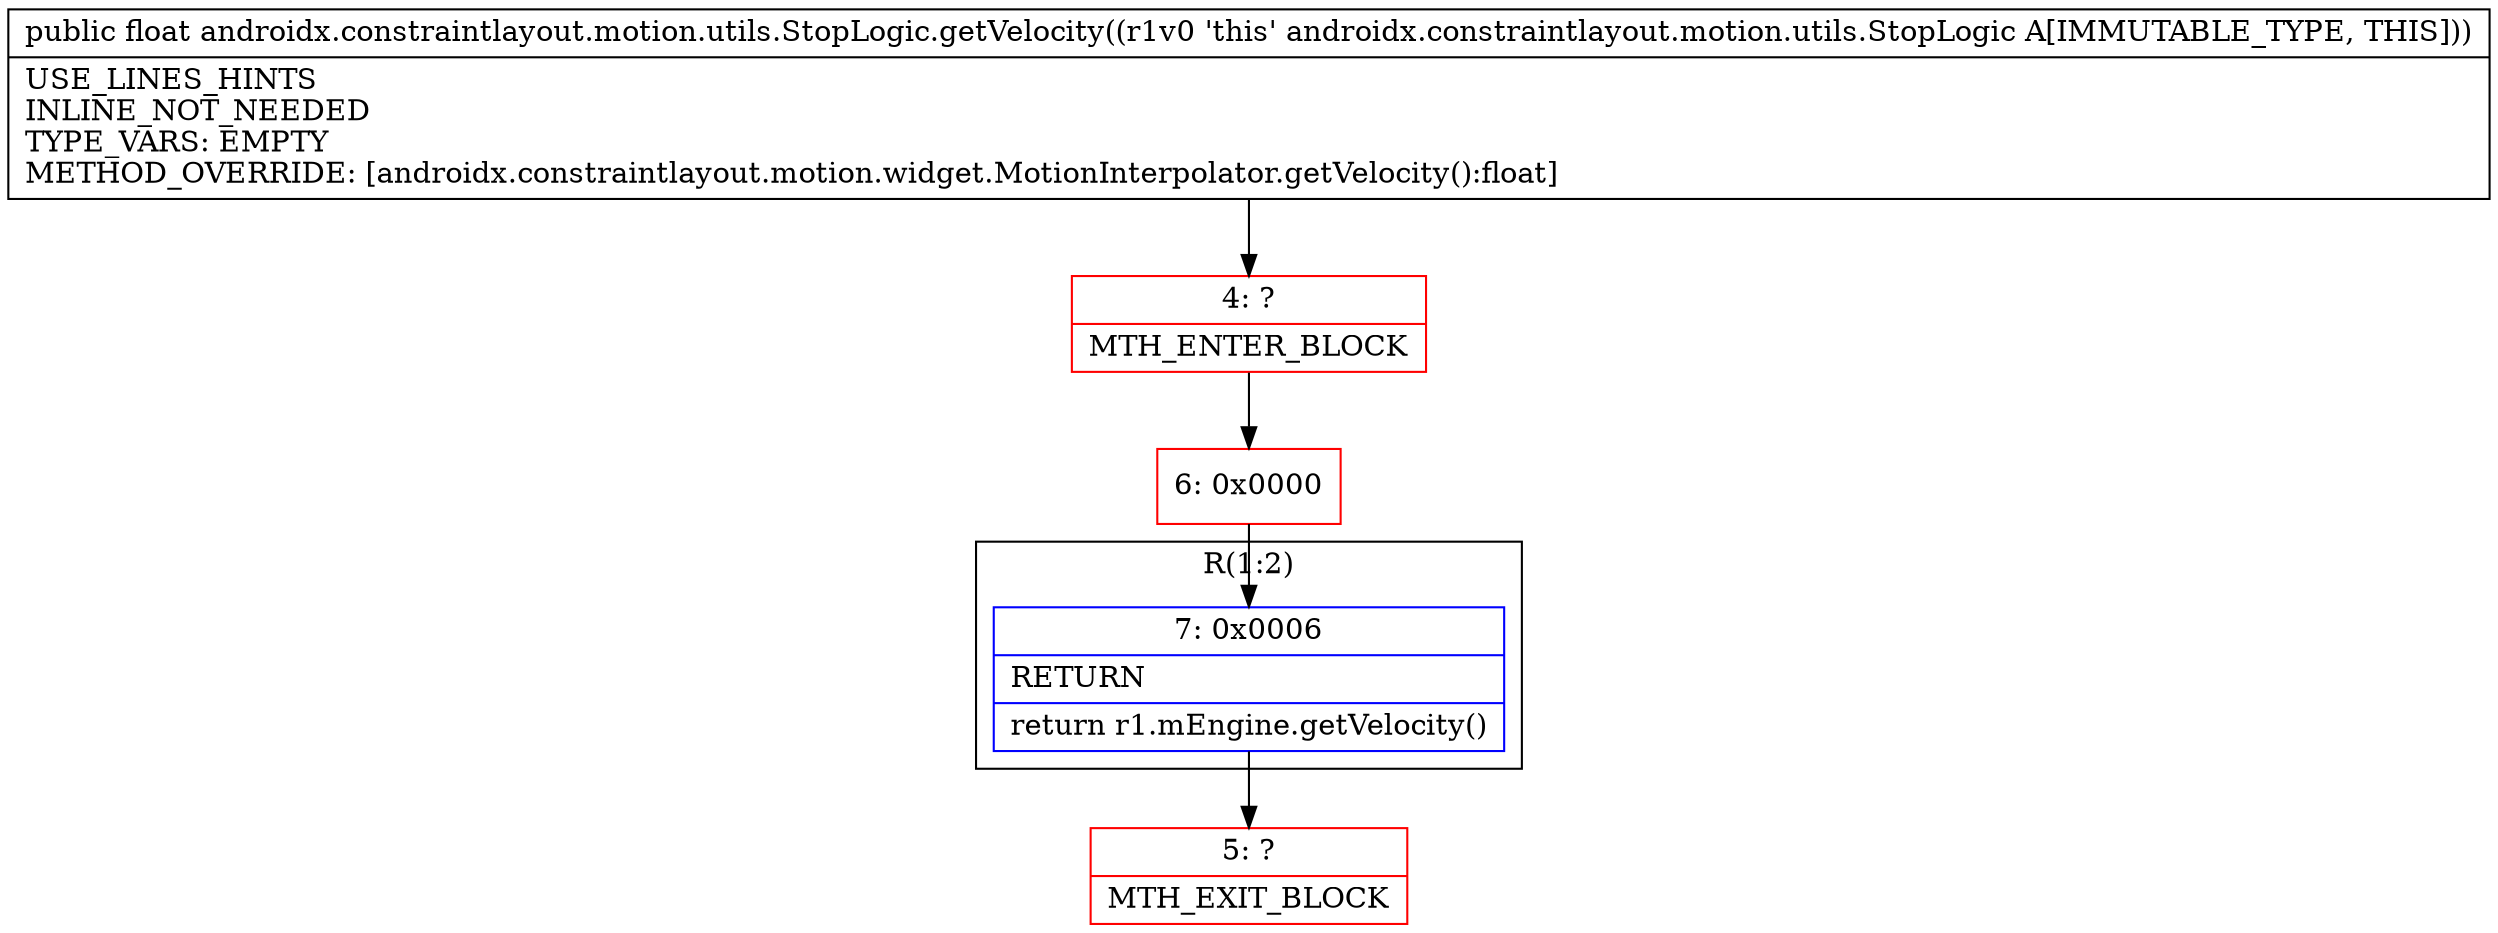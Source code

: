 digraph "CFG forandroidx.constraintlayout.motion.utils.StopLogic.getVelocity()F" {
subgraph cluster_Region_1857226518 {
label = "R(1:2)";
node [shape=record,color=blue];
Node_7 [shape=record,label="{7\:\ 0x0006|RETURN\l|return r1.mEngine.getVelocity()\l}"];
}
Node_4 [shape=record,color=red,label="{4\:\ ?|MTH_ENTER_BLOCK\l}"];
Node_6 [shape=record,color=red,label="{6\:\ 0x0000}"];
Node_5 [shape=record,color=red,label="{5\:\ ?|MTH_EXIT_BLOCK\l}"];
MethodNode[shape=record,label="{public float androidx.constraintlayout.motion.utils.StopLogic.getVelocity((r1v0 'this' androidx.constraintlayout.motion.utils.StopLogic A[IMMUTABLE_TYPE, THIS]))  | USE_LINES_HINTS\lINLINE_NOT_NEEDED\lTYPE_VARS: EMPTY\lMETHOD_OVERRIDE: [androidx.constraintlayout.motion.widget.MotionInterpolator.getVelocity():float]\l}"];
MethodNode -> Node_4;Node_7 -> Node_5;
Node_4 -> Node_6;
Node_6 -> Node_7;
}

